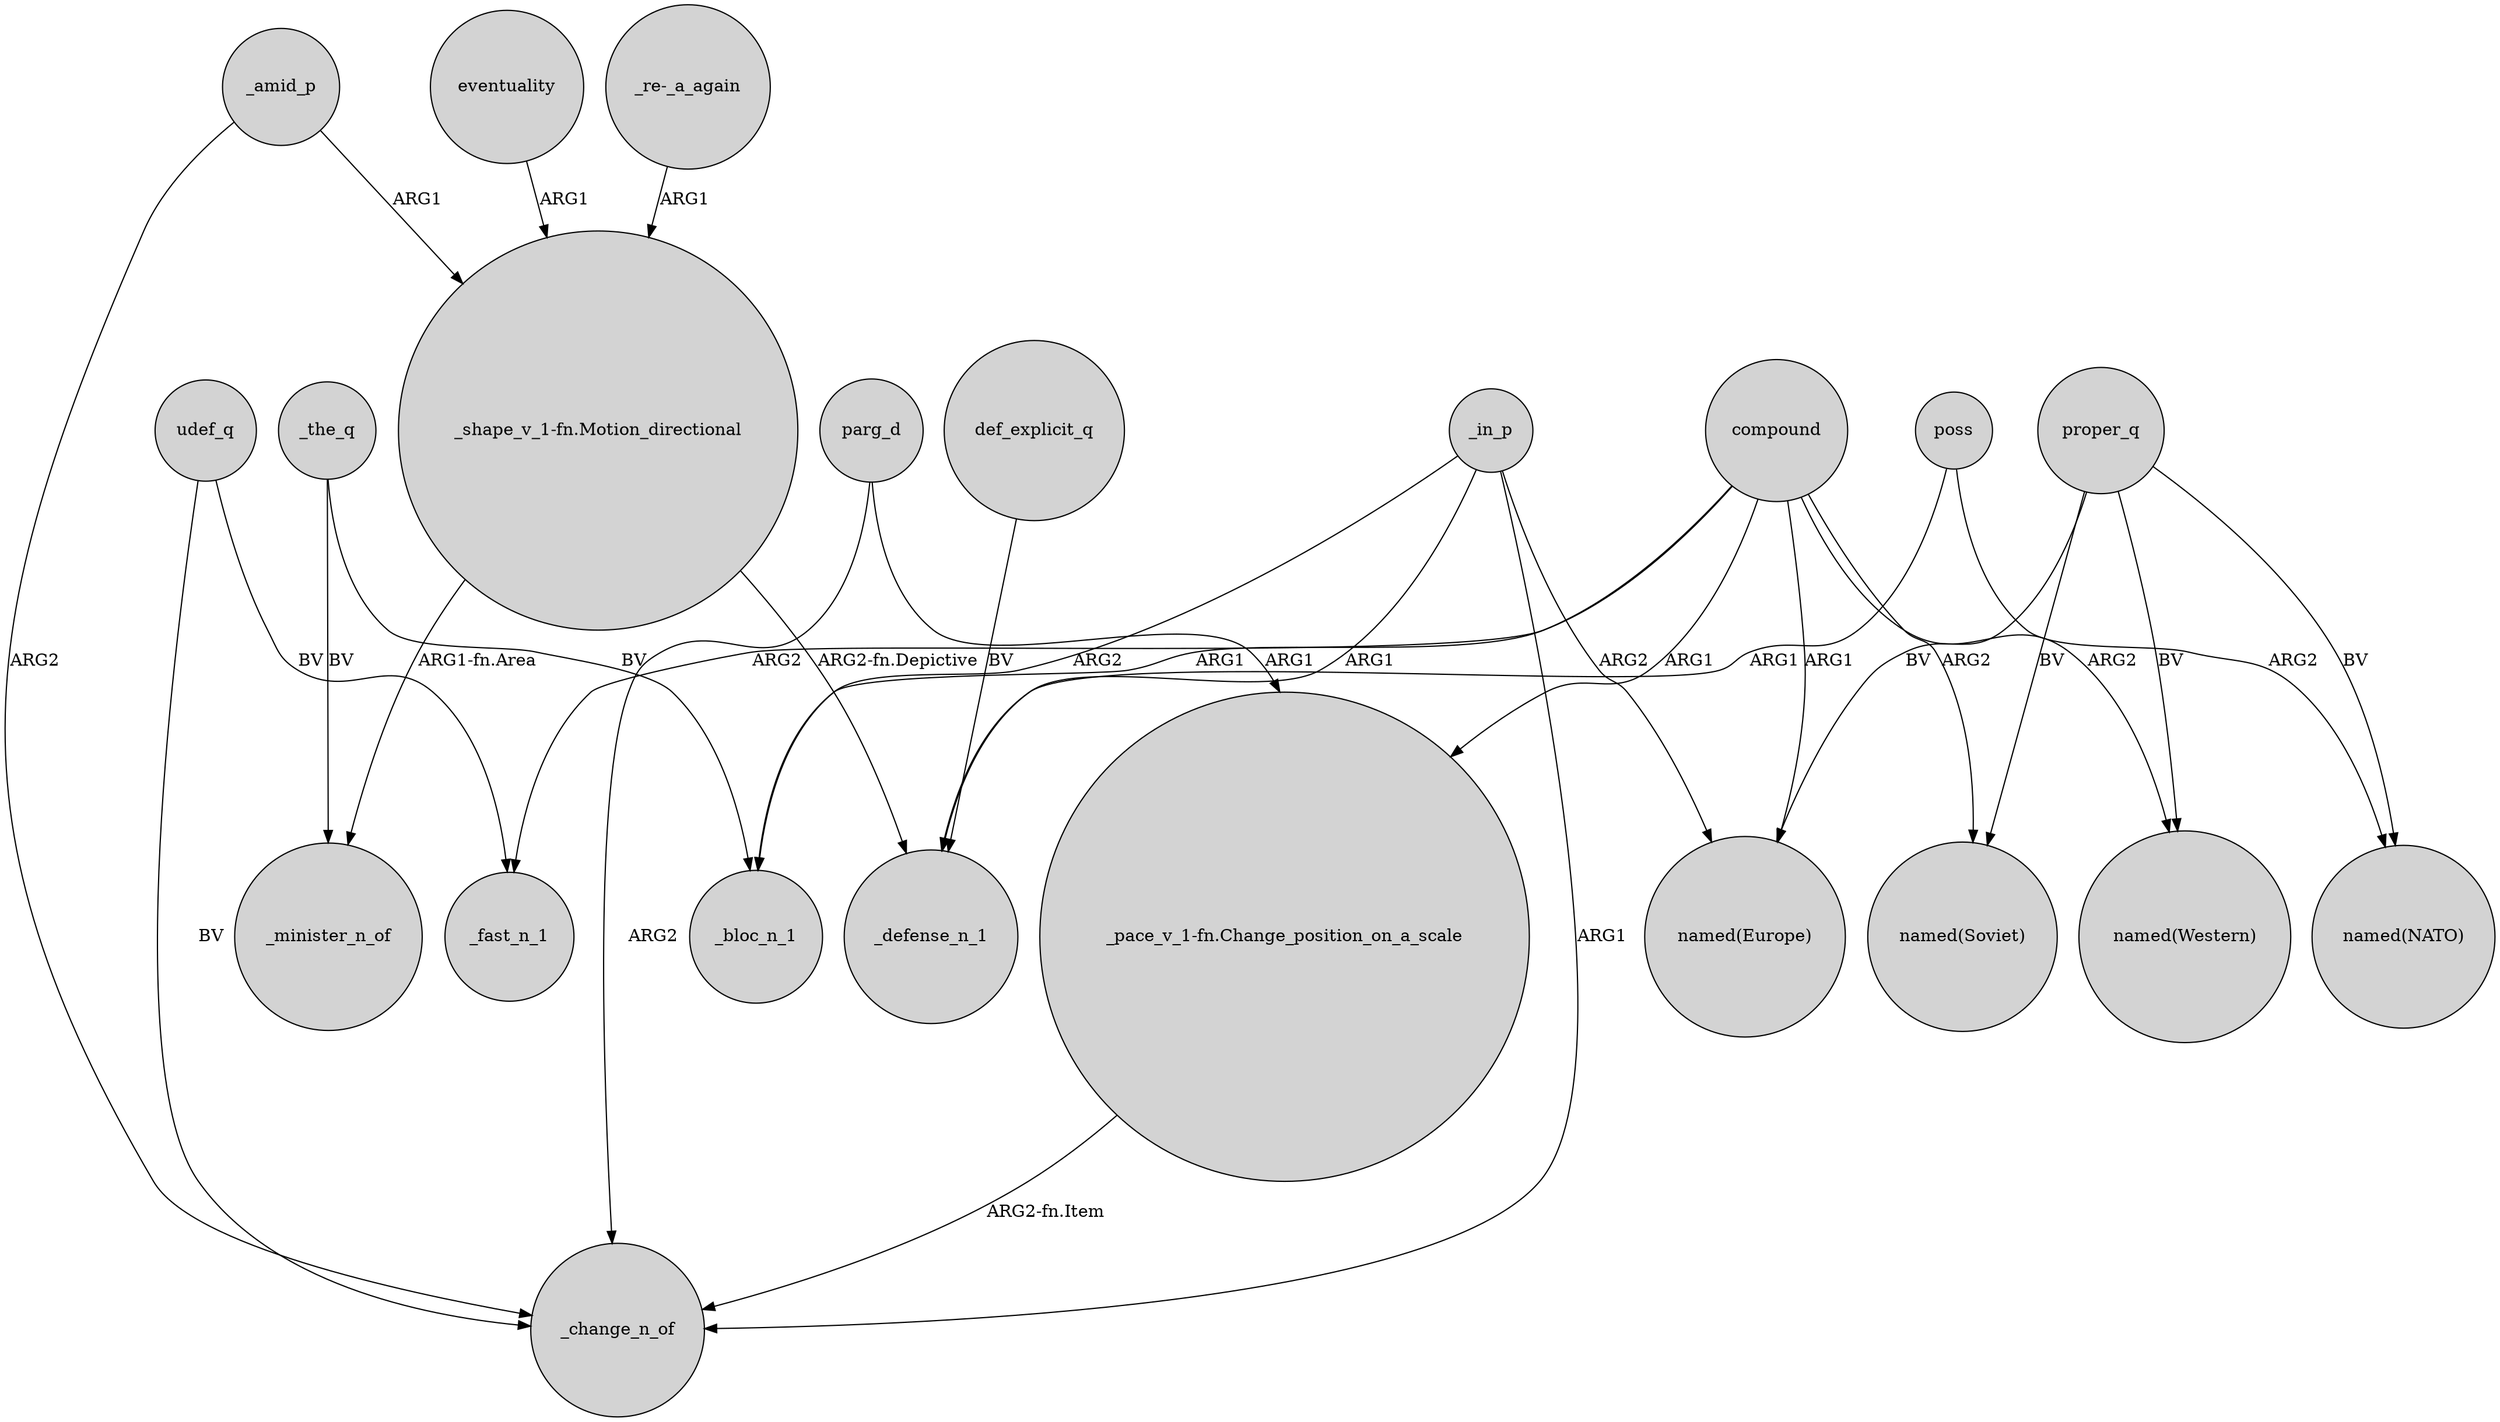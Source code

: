 digraph {
	node [shape=circle style=filled]
	udef_q -> _change_n_of [label=BV]
	_the_q -> _bloc_n_1 [label=BV]
	"_shape_v_1-fn.Motion_directional" -> _minister_n_of [label="ARG1-fn.Area"]
	proper_q -> "named(Western)" [label=BV]
	udef_q -> _fast_n_1 [label=BV]
	_in_p -> "named(Europe)" [label=ARG2]
	eventuality -> "_shape_v_1-fn.Motion_directional" [label=ARG1]
	poss -> _defense_n_1 [label=ARG1]
	proper_q -> "named(Europe)" [label=BV]
	proper_q -> "named(NATO)" [label=BV]
	"_pace_v_1-fn.Change_position_on_a_scale" -> _change_n_of [label="ARG2-fn.Item"]
	_the_q -> _minister_n_of [label=BV]
	compound -> _bloc_n_1 [label=ARG1]
	parg_d -> _change_n_of [label=ARG2]
	poss -> "named(NATO)" [label=ARG2]
	compound -> "named(Soviet)" [label=ARG2]
	"_shape_v_1-fn.Motion_directional" -> _defense_n_1 [label="ARG2-fn.Depictive"]
	_amid_p -> "_shape_v_1-fn.Motion_directional" [label=ARG1]
	"_re-_a_again" -> "_shape_v_1-fn.Motion_directional" [label=ARG1]
	_in_p -> _defense_n_1 [label=ARG1]
	def_explicit_q -> _defense_n_1 [label=BV]
	compound -> "_pace_v_1-fn.Change_position_on_a_scale" [label=ARG1]
	compound -> "named(Western)" [label=ARG2]
	compound -> _fast_n_1 [label=ARG2]
	compound -> "named(Europe)" [label=ARG1]
	_in_p -> _bloc_n_1 [label=ARG2]
	_amid_p -> _change_n_of [label=ARG2]
	proper_q -> "named(Soviet)" [label=BV]
	_in_p -> _change_n_of [label=ARG1]
	parg_d -> "_pace_v_1-fn.Change_position_on_a_scale" [label=ARG1]
}
